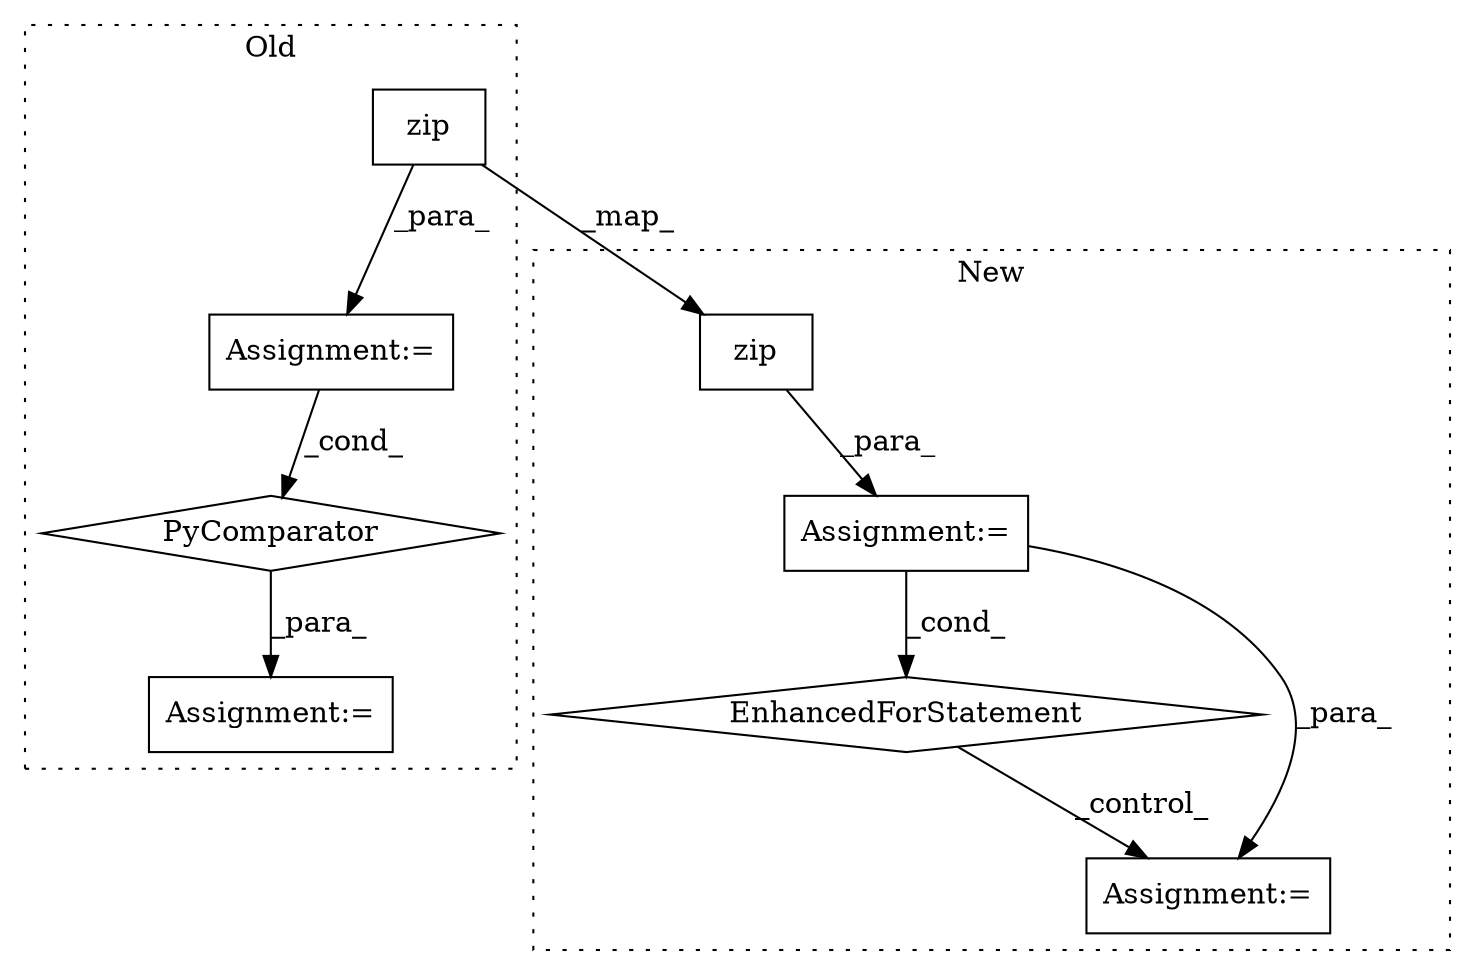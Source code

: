 digraph G {
subgraph cluster0 {
1 [label="zip" a="32" s="3643,3679" l="4,1" shape="box"];
4 [label="Assignment:=" a="7" s="3731" l="2" shape="box"];
6 [label="Assignment:=" a="7" s="3632" l="57" shape="box"];
7 [label="PyComparator" a="113" s="3632" l="57" shape="diamond"];
label = "Old";
style="dotted";
}
subgraph cluster1 {
2 [label="zip" a="32" s="3785,3821" l="4,1" shape="box"];
3 [label="Assignment:=" a="7" s="3697,3822" l="77,2" shape="box"];
5 [label="EnhancedForStatement" a="70" s="3697,3822" l="77,2" shape="diamond"];
8 [label="Assignment:=" a="7" s="3872" l="2" shape="box"];
label = "New";
style="dotted";
}
1 -> 2 [label="_map_"];
1 -> 6 [label="_para_"];
2 -> 3 [label="_para_"];
3 -> 5 [label="_cond_"];
3 -> 8 [label="_para_"];
5 -> 8 [label="_control_"];
6 -> 7 [label="_cond_"];
7 -> 4 [label="_para_"];
}